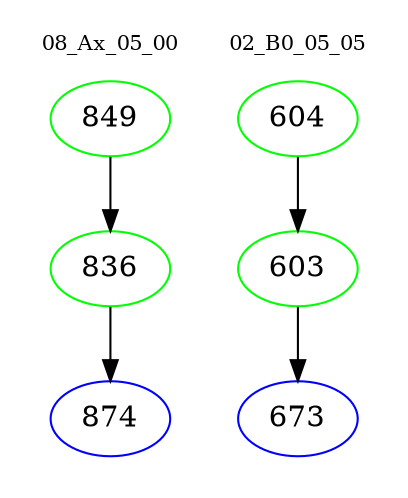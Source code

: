 digraph{
subgraph cluster_0 {
color = white
label = "08_Ax_05_00";
fontsize=10;
T0_849 [label="849", color="green"]
T0_849 -> T0_836 [color="black"]
T0_836 [label="836", color="green"]
T0_836 -> T0_874 [color="black"]
T0_874 [label="874", color="blue"]
}
subgraph cluster_1 {
color = white
label = "02_B0_05_05";
fontsize=10;
T1_604 [label="604", color="green"]
T1_604 -> T1_603 [color="black"]
T1_603 [label="603", color="green"]
T1_603 -> T1_673 [color="black"]
T1_673 [label="673", color="blue"]
}
}

